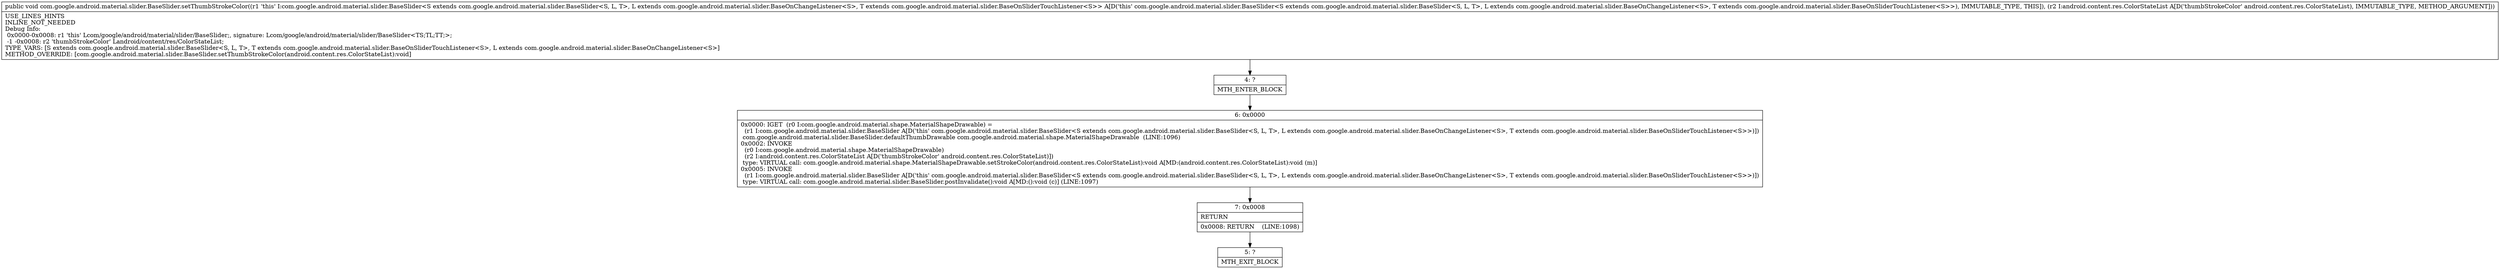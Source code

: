 digraph "CFG forcom.google.android.material.slider.BaseSlider.setThumbStrokeColor(Landroid\/content\/res\/ColorStateList;)V" {
Node_4 [shape=record,label="{4\:\ ?|MTH_ENTER_BLOCK\l}"];
Node_6 [shape=record,label="{6\:\ 0x0000|0x0000: IGET  (r0 I:com.google.android.material.shape.MaterialShapeDrawable) = \l  (r1 I:com.google.android.material.slider.BaseSlider A[D('this' com.google.android.material.slider.BaseSlider\<S extends com.google.android.material.slider.BaseSlider\<S, L, T\>, L extends com.google.android.material.slider.BaseOnChangeListener\<S\>, T extends com.google.android.material.slider.BaseOnSliderTouchListener\<S\>\>)])\l com.google.android.material.slider.BaseSlider.defaultThumbDrawable com.google.android.material.shape.MaterialShapeDrawable  (LINE:1096)\l0x0002: INVOKE  \l  (r0 I:com.google.android.material.shape.MaterialShapeDrawable)\l  (r2 I:android.content.res.ColorStateList A[D('thumbStrokeColor' android.content.res.ColorStateList)])\l type: VIRTUAL call: com.google.android.material.shape.MaterialShapeDrawable.setStrokeColor(android.content.res.ColorStateList):void A[MD:(android.content.res.ColorStateList):void (m)]\l0x0005: INVOKE  \l  (r1 I:com.google.android.material.slider.BaseSlider A[D('this' com.google.android.material.slider.BaseSlider\<S extends com.google.android.material.slider.BaseSlider\<S, L, T\>, L extends com.google.android.material.slider.BaseOnChangeListener\<S\>, T extends com.google.android.material.slider.BaseOnSliderTouchListener\<S\>\>)])\l type: VIRTUAL call: com.google.android.material.slider.BaseSlider.postInvalidate():void A[MD:():void (c)] (LINE:1097)\l}"];
Node_7 [shape=record,label="{7\:\ 0x0008|RETURN\l|0x0008: RETURN    (LINE:1098)\l}"];
Node_5 [shape=record,label="{5\:\ ?|MTH_EXIT_BLOCK\l}"];
MethodNode[shape=record,label="{public void com.google.android.material.slider.BaseSlider.setThumbStrokeColor((r1 'this' I:com.google.android.material.slider.BaseSlider\<S extends com.google.android.material.slider.BaseSlider\<S, L, T\>, L extends com.google.android.material.slider.BaseOnChangeListener\<S\>, T extends com.google.android.material.slider.BaseOnSliderTouchListener\<S\>\> A[D('this' com.google.android.material.slider.BaseSlider\<S extends com.google.android.material.slider.BaseSlider\<S, L, T\>, L extends com.google.android.material.slider.BaseOnChangeListener\<S\>, T extends com.google.android.material.slider.BaseOnSliderTouchListener\<S\>\>), IMMUTABLE_TYPE, THIS]), (r2 I:android.content.res.ColorStateList A[D('thumbStrokeColor' android.content.res.ColorStateList), IMMUTABLE_TYPE, METHOD_ARGUMENT]))  | USE_LINES_HINTS\lINLINE_NOT_NEEDED\lDebug Info:\l  0x0000\-0x0008: r1 'this' Lcom\/google\/android\/material\/slider\/BaseSlider;, signature: Lcom\/google\/android\/material\/slider\/BaseSlider\<TS;TL;TT;\>;\l  \-1 \-0x0008: r2 'thumbStrokeColor' Landroid\/content\/res\/ColorStateList;\lTYPE_VARS: [S extends com.google.android.material.slider.BaseSlider\<S, L, T\>, T extends com.google.android.material.slider.BaseOnSliderTouchListener\<S\>, L extends com.google.android.material.slider.BaseOnChangeListener\<S\>]\lMETHOD_OVERRIDE: [com.google.android.material.slider.BaseSlider.setThumbStrokeColor(android.content.res.ColorStateList):void]\l}"];
MethodNode -> Node_4;Node_4 -> Node_6;
Node_6 -> Node_7;
Node_7 -> Node_5;
}

